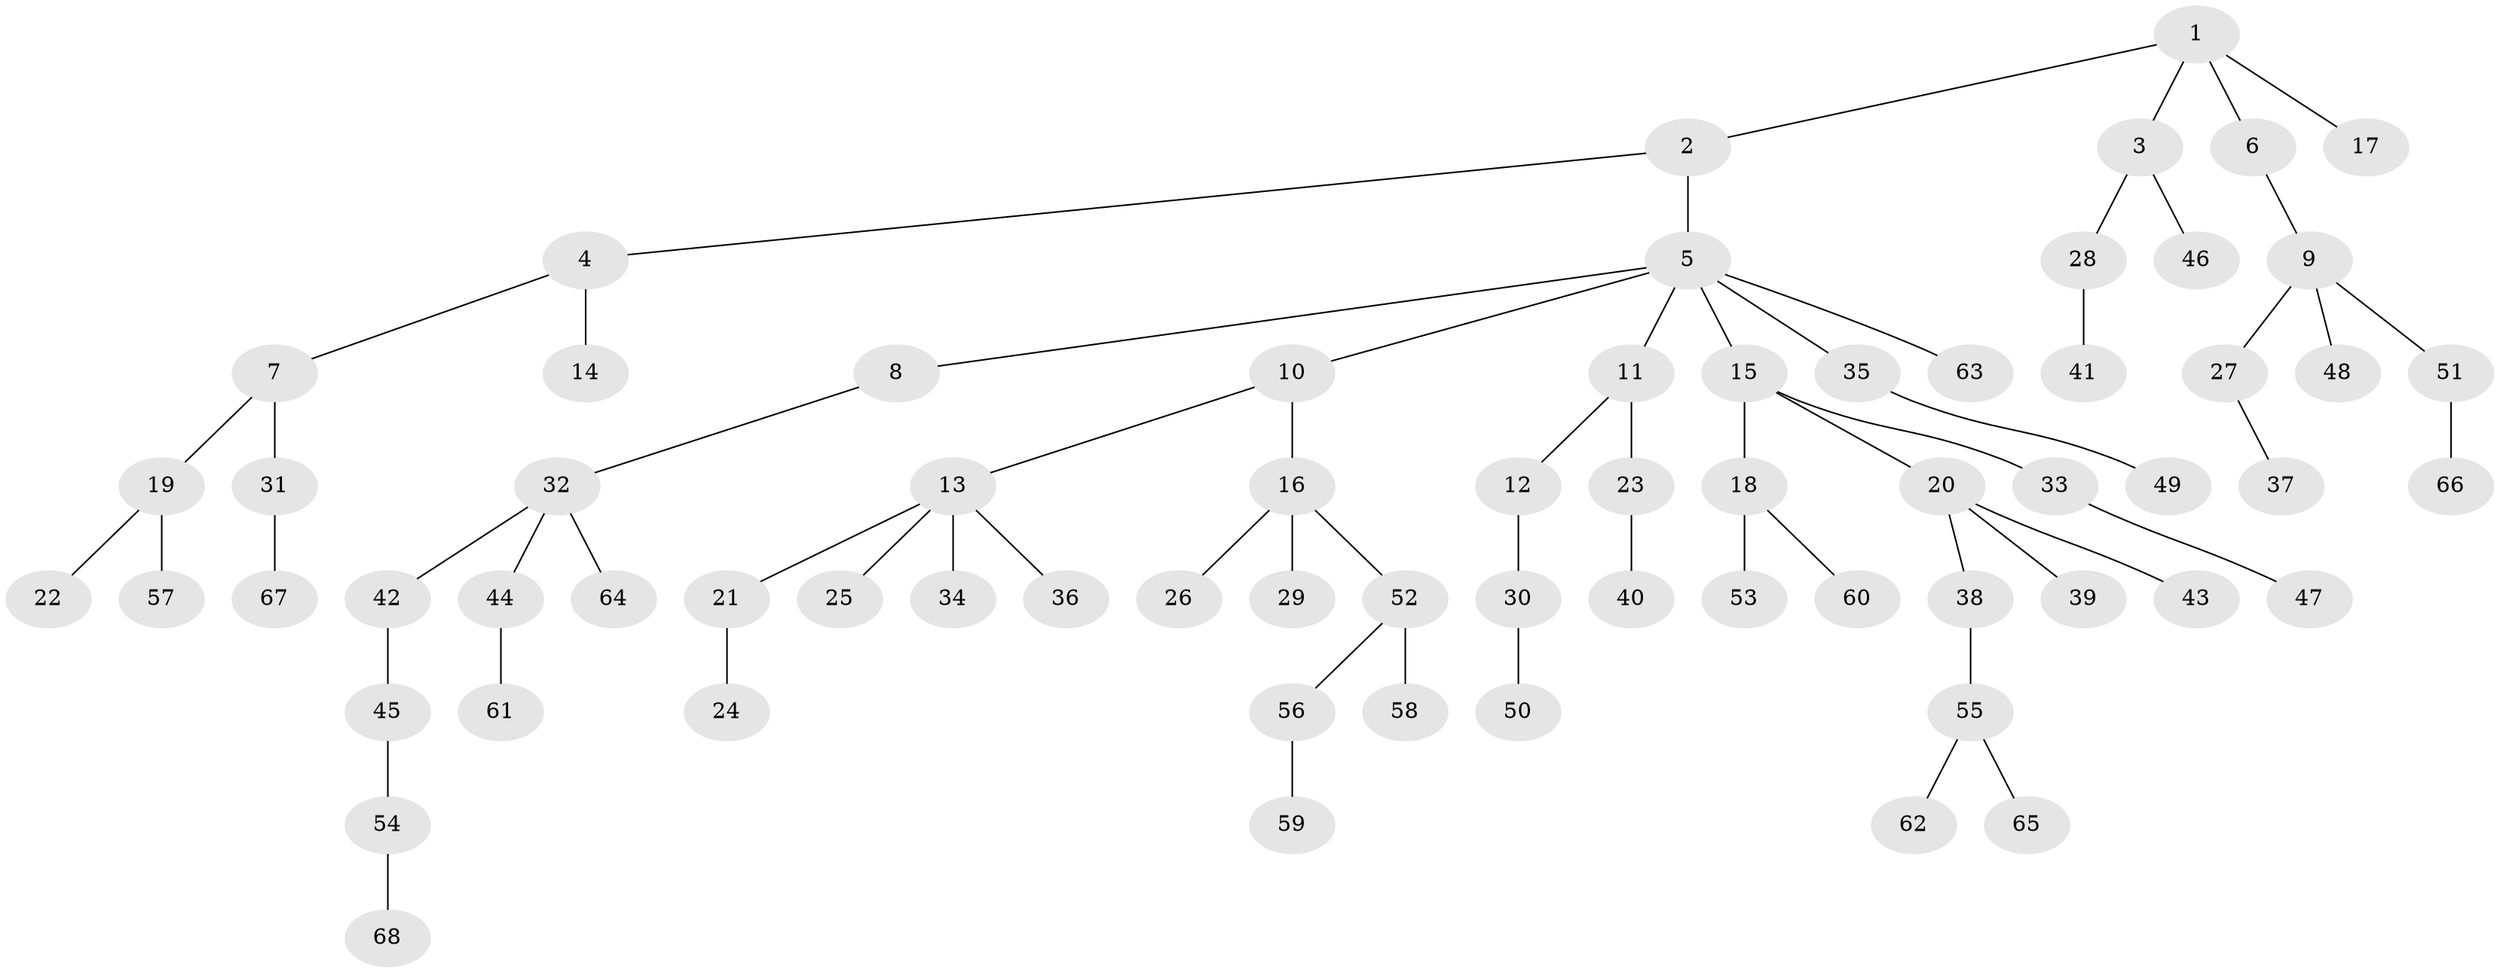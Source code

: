 // coarse degree distribution, {2: 0.29411764705882354, 4: 0.029411764705882353, 1: 0.6470588235294118, 20: 0.029411764705882353}
// Generated by graph-tools (version 1.1) at 2025/56/03/04/25 21:56:08]
// undirected, 68 vertices, 67 edges
graph export_dot {
graph [start="1"]
  node [color=gray90,style=filled];
  1;
  2;
  3;
  4;
  5;
  6;
  7;
  8;
  9;
  10;
  11;
  12;
  13;
  14;
  15;
  16;
  17;
  18;
  19;
  20;
  21;
  22;
  23;
  24;
  25;
  26;
  27;
  28;
  29;
  30;
  31;
  32;
  33;
  34;
  35;
  36;
  37;
  38;
  39;
  40;
  41;
  42;
  43;
  44;
  45;
  46;
  47;
  48;
  49;
  50;
  51;
  52;
  53;
  54;
  55;
  56;
  57;
  58;
  59;
  60;
  61;
  62;
  63;
  64;
  65;
  66;
  67;
  68;
  1 -- 2;
  1 -- 3;
  1 -- 6;
  1 -- 17;
  2 -- 4;
  2 -- 5;
  3 -- 28;
  3 -- 46;
  4 -- 7;
  4 -- 14;
  5 -- 8;
  5 -- 10;
  5 -- 11;
  5 -- 15;
  5 -- 35;
  5 -- 63;
  6 -- 9;
  7 -- 19;
  7 -- 31;
  8 -- 32;
  9 -- 27;
  9 -- 48;
  9 -- 51;
  10 -- 13;
  10 -- 16;
  11 -- 12;
  11 -- 23;
  12 -- 30;
  13 -- 21;
  13 -- 25;
  13 -- 34;
  13 -- 36;
  15 -- 18;
  15 -- 20;
  15 -- 33;
  16 -- 26;
  16 -- 29;
  16 -- 52;
  18 -- 53;
  18 -- 60;
  19 -- 22;
  19 -- 57;
  20 -- 38;
  20 -- 39;
  20 -- 43;
  21 -- 24;
  23 -- 40;
  27 -- 37;
  28 -- 41;
  30 -- 50;
  31 -- 67;
  32 -- 42;
  32 -- 44;
  32 -- 64;
  33 -- 47;
  35 -- 49;
  38 -- 55;
  42 -- 45;
  44 -- 61;
  45 -- 54;
  51 -- 66;
  52 -- 56;
  52 -- 58;
  54 -- 68;
  55 -- 62;
  55 -- 65;
  56 -- 59;
}
